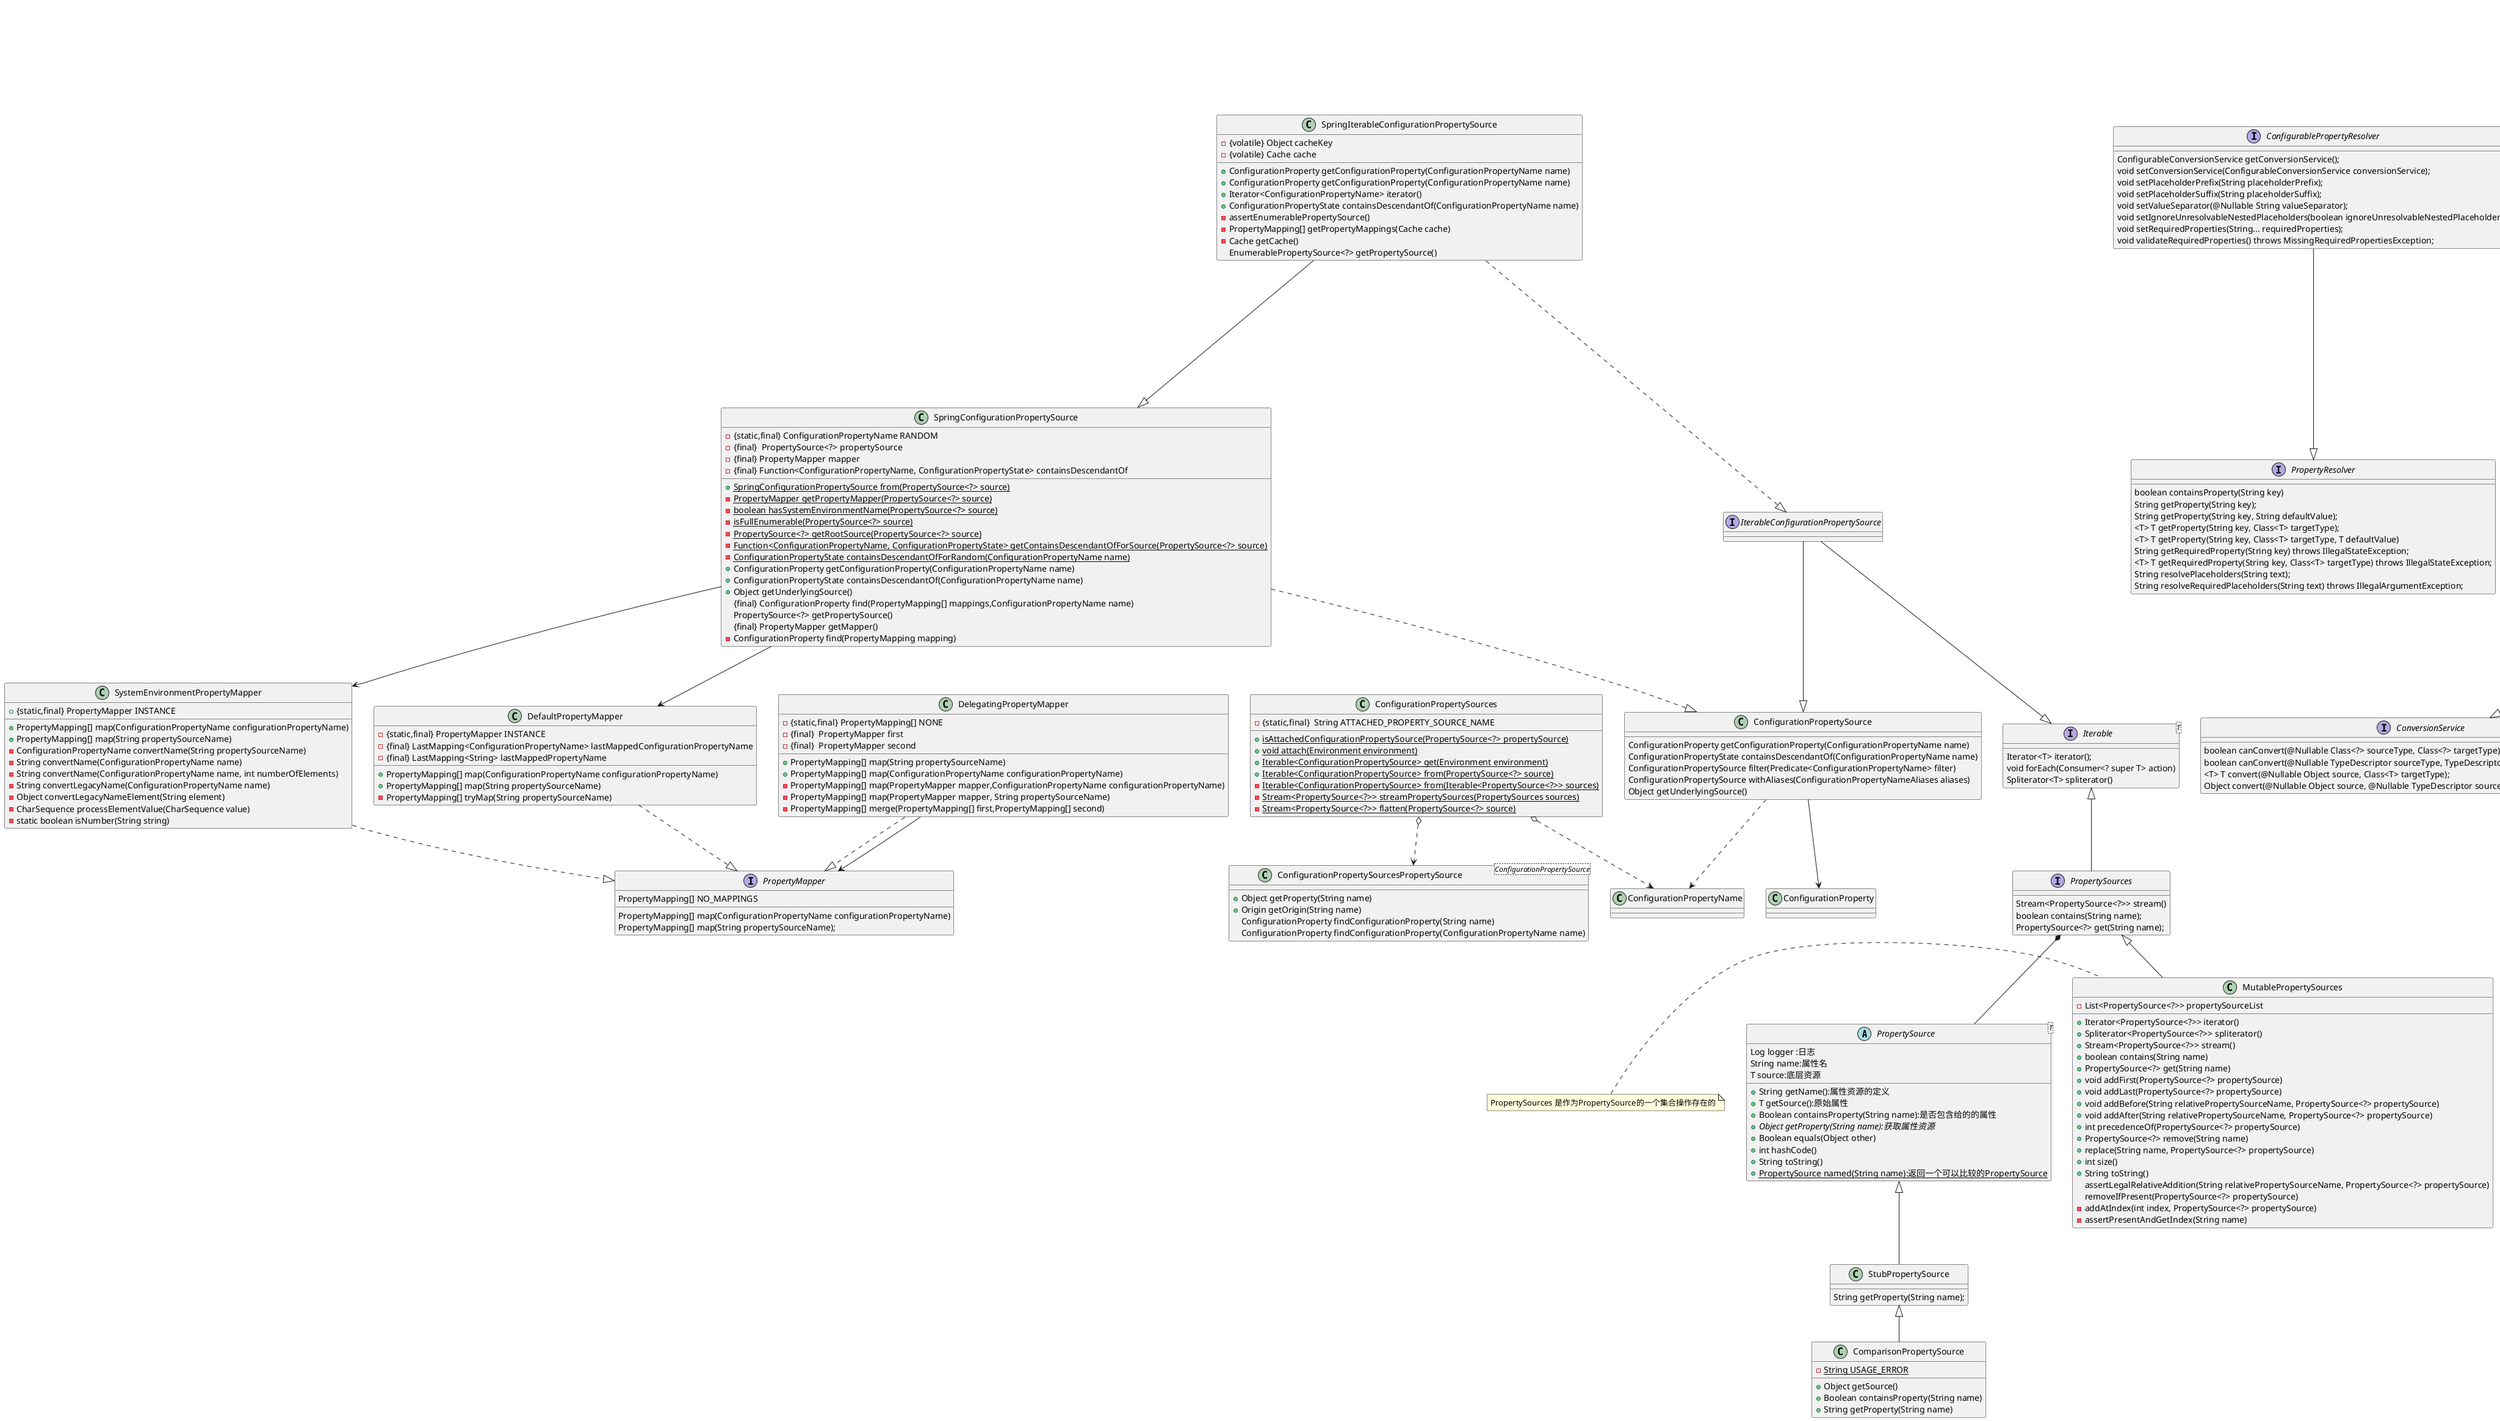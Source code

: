 @startuml
abstract class PropertySource<T>{
 Log logger :日志
 String name:属性名
 T source:底层资源
 + String getName():属性资源的定义
 + T getSource():原始属性
 + Boolean containsProperty(String name):是否包含给的的属性
 + {abstract} Object getProperty(String name):获取属性资源
 + Boolean equals(Object other)
 + int hashCode()
 + String toString()
 + {static} PropertySource named(String name):返回一个可以比较的PropertySource
}
class StubPropertySource{
 String getProperty(String name);
}
class ComparisonPropertySource{
  - {static} String USAGE_ERROR
  + Object getSource()
  + Boolean containsProperty(String name)
  + String getProperty(String name)
}
PropertySource <|-- StubPropertySource
StubPropertySource <|-- ComparisonPropertySource

interface Iterable<T>{
   Iterator<T> iterator();
   void forEach(Consumer<? super T> action)
   Spliterator<T> spliterator()
}
interface PropertySources{
 Stream<PropertySource<?>> stream()
 boolean contains(String name);
 PropertySource<?> get(String name);
}
class MutablePropertySources{
  - List<PropertySource<?>> propertySourceList
  + Iterator<PropertySource<?>> iterator()
  + Spliterator<PropertySource<?>> spliterator()
  + Stream<PropertySource<?>> stream()
  + boolean contains(String name)
  + PropertySource<?> get(String name)
  + void addFirst(PropertySource<?> propertySource)
  + void addLast(PropertySource<?> propertySource)
  + void addBefore(String relativePropertySourceName, PropertySource<?> propertySource)
  + void addAfter(String relativePropertySourceName, PropertySource<?> propertySource)
  + int precedenceOf(PropertySource<?> propertySource)
  + PropertySource<?> remove(String name)
  + replace(String name, PropertySource<?> propertySource)
  +  int size()
  + String toString()
  assertLegalRelativeAddition(String relativePropertySourceName, PropertySource<?> propertySource)
  removeIfPresent(PropertySource<?> propertySource)
  -addAtIndex(int index, PropertySource<?> propertySource)
  -assertPresentAndGetIndex(String name)
}
Iterable <|-- PropertySources
PropertySources <|-- MutablePropertySources
PropertySources *-- PropertySource
note left:PropertySources 是作为PropertySource的一个集合操作存在的


interface PropertyResolver{
 	boolean containsProperty(String key)
 	String getProperty(String key);
 	String getProperty(String key, String defaultValue);
 	<T> T getProperty(String key, Class<T> targetType);
 	<T> T getProperty(String key, Class<T> targetType, T defaultValue)
 	String getRequiredProperty(String key) throws IllegalStateException;
 	<T> T getRequiredProperty(String key, Class<T> targetType) throws IllegalStateException;
 	String resolvePlaceholders(String text);
 	String resolveRequiredPlaceholders(String text) throws IllegalArgumentException;
}
interface ConfigurablePropertyResolver{
  	ConfigurableConversionService getConversionService();
  	void setConversionService(ConfigurableConversionService conversionService);
  	void setPlaceholderPrefix(String placeholderPrefix);
  	void setPlaceholderSuffix(String placeholderSuffix);
  	void setValueSeparator(@Nullable String valueSeparator);
  	void setIgnoreUnresolvableNestedPlaceholders(boolean ignoreUnresolvableNestedPlaceholders);
  	void setRequiredProperties(String... requiredProperties);
  	void validateRequiredProperties() throws MissingRequiredPropertiesException;
}
abstract AbstractPropertyResolver{
  - ConfigurableConversionService conversionService
  - PropertyPlaceholderHelper nonStrictHelper
  - PropertyPlaceholderHelper strictHelper
  - boolean ignoreUnresolvableNestedPlaceholders
  - String placeholderPrefix
  - String placeholderSuffix
  - String valueSeparator
  - Set<String> requiredProperties
  + ConfigurableConversionService getConversionService()
  + void setConversionService(ConfigurableConversionService conversionService)
  + void setPlaceholderPrefix(String placeholderPrefix)
  + void setPlaceholderSuffix(String placeholderSuffix)
  + void setValueSeparator(@Nullable String valueSeparator)
  + void setIgnoreUnresolvableNestedPlaceholders(boolean ignoreUnresolvableNestedPlaceholders)
  + void setRequiredProperties(String... requiredProperties)
  + void void validateRequiredProperties()
  + boolean containsProperty(String key)
  + String getProperty(String key)
  + String getProperty(String key, String defaultValue)
  +  <T> T getProperty(String key, Class<T> targetType, T defaultValue)
  + String getRequiredProperty(String key) throws IllegalStateException
  +  <T> T getRequiredProperty(String key, Class<T> valueType) throws IllegalStateException
  +  String resolvePlaceholders(String text)
  +  String resolveRequiredPlaceholders(String text) throws IllegalArgumentException
   String resolveNestedPlaceholders(String value)
   convertValueIfNecessary(Object value, @Nullable Class<T> targetType)
   {abstract} String getPropertyAsRawString(String key)
  - PropertyPlaceholderHelper createPlaceholderHelper(boolean ignoreUnresolvablePlaceholders)
  - String doResolvePlaceholders(String text, PropertyPlaceholderHelper helper)

}
AbstractPropertyResolver --* ConfigurableConversionService
ConfigurablePropertyResolver --|>PropertyResolver



interface ConversionService{
boolean canConvert(@Nullable Class<?> sourceType, Class<?> targetType);
boolean canConvert(@Nullable TypeDescriptor sourceType, TypeDescriptor targetType);
<T> T convert(@Nullable Object source, Class<T> targetType);
Object convert(@Nullable Object source, @Nullable TypeDescriptor sourceType, TypeDescriptor targetType);
}
interface ConverterRegistry{
void addConverter(Converter<?, ?> converter);
<S, T> void addConverter(Class<S> sourceType, Class<T> targetType, Converter<? super S, ? extends T> converter);
void addConverter(GenericConverter converter);
void addConverterFactory(ConverterFactory<?, ?> factory);
void removeConvertible(Class<?> sourceType, Class<?> targetType);
}
class GenericConversionService{
  - {static}GenericConverter NO_OP_CONVERTER
  - {static} GenericConverter NO_MATCH
  - Converters converters
  - Map<ConverterCacheKey, GenericConverter> converterCache
  + void addConverter(Converter<?, ?> converter)
  + void addConverter(Class<S> sourceType, Class<T> targetType, Converter<? super S, ? extends T> converter)
  + void addConverter(GenericConverter converter)
  + void removeConvertible(Class<?> sourceType, Class<?> targetType)
  + boolean canConvert(@Nullable Class<?> sourceType, Class<?> targetType)
  + boolean canConvert(@Nullable TypeDescriptor sourceType, TypeDescriptor targetType)
  + boolean canBypassConvert(@Nullable TypeDescriptor sourceType, TypeDescriptor targetType)
  + <T> T convert(@Nullable Object source, Class<T> targetType)
  +  Object convert(@Nullable Object source, @Nullable TypeDescriptor sourceType, TypeDescriptor targetType)
  +  convert(@Nullable Object source, TypeDescriptor targetType)
  convertNullSource(@Nullable TypeDescriptor sourceType, TypeDescriptor targetType)
  getConverter(TypeDescriptor sourceType, TypeDescriptor targetType)
  getDefaultConverter(TypeDescriptor sourceType, TypeDescriptor targetType)
  - getRequiredTypeInfo(Class<?> converterClass, Class<?> genericIfc)
  - invalidateCache()
  - handleConverterNotFound(@Nullable Object source, @Nullable TypeDescriptor sourceType, TypeDescriptor targetType)
  — Object handleResult(@Nullable TypeDescriptor sourceType, TypeDescriptor targetType, @Nullable Object result)
  - void assertNotPrimitiveTargetType(@Nullable TypeDescriptor sourceType, TypeDescriptor targetType)
}
class ConverterCacheKey{
  -{final} TypeDescriptor sourceType
  -{final} TypeDescriptor targetType
  + boolean equals(Object other)
  + int hashCode()
  + String toString()
  + int compareTo(ConverterCacheKey other)
}
class Converters{
  - {final}Set<GenericConverter> globalConverters
  - {final}Map<ConvertiblePair, ConvertersForPair> converters
  + add(GenericConverter converter
  + void remove(Class<?> sourceType, Class<?> targetType)
  + GenericConverter find(TypeDescriptor sourceType, TypeDescriptor targetType)
  - ConvertersForPair getMatchableConverters(ConvertiblePair convertiblePair)
  - GenericConverter getRegisteredConverter(TypeDescriptor sourceType,TypeDescriptor targetType, ConvertiblePair convertiblePair)
  - List<Class<?>> getClassHierarchy(Class<?> type)
  -addInterfacesToClassHierarchy(Class<?> type, boolean asArray,List<Class<?>> hierarchy, Set<Class<?>> visited)
  - addToClassHierarchy(int index, Class<?> type, boolean asArray,List<Class<?>> hierarchy, Set<Class<?>> visited)
  + String toString()
  - List<String> getConverterStrings()
}
class ConvertersForPair{
 -{final} LinkedList<GenericConverter> converters = new LinkedList<>();
 +  void add(GenericConverter converter)
 + GenericConverter getConverter(TypeDescriptor sourceType, TypeDescriptor targetType)
 + String toString()
}

class ConverterAdapter{
  - Converter<Object, Object> converter
  - ConvertiblePair typeInfo
  - ResolvableType targetTyp
  +  Set<ConvertiblePair> getConvertibleTypes()
  + boolean matches(TypeDescriptor sourceType, TypeDescriptor targetType)
  + Object convert(@Nullable Object source, TypeDescriptor sourceType, TypeDescriptor targetType)
}
class ConverterFactoryAdapter{
  -{final} ConverterFactory<Object, Object> converterFactory
  -{final} ConvertiblePair typeInfo
  +Set<ConvertiblePair> getConvertibleTypes()
  +matches(TypeDescriptor sourceType, TypeDescriptor targetType)
  + convert(@Nullable Object source, TypeDescriptor sourceType, TypeDescriptor targetType)
  +  String toString()
}


interface ConditionalGenericConverter

interface Converter<S,T>{
Set<ConvertiblePair> getConvertibleTypes();
Object convert(@Nullable Object source, TypeDescriptor sourceType, TypeDescriptor targetType);

}
class ConvertiblePair{
  -{final}Class<?> sourceType
  -{final}Class<?> targetType
  + Class<?> getSourceType()
  + Class<?> getTargetType()
  + boolean equals(@Nullable Object other)
  + int hashCode()
  + String toString()
}
interface ConditionalConverter{
boolean matches(TypeDescriptor sourceType, TypeDescriptor targetType)
}
Converters <..o ConvertersForPair
Converters <..o Converter
ConverterFactoryAdapter ..|>ConditionalGenericConverter
ConverterAdapter ..|> ConditionalGenericConverter
ConditionalGenericConverter --|>Converter
ConditionalGenericConverter --|> ConditionalConverter
ConverterAdapter <..o ResolvableType
ConverterAdapter <..o ConvertiblePair
ConverterAdapter <..o Converter
GenericConversionService ..>ConverterCacheKey
GenericConversionService ..> ConverterAdapter
GenericConversionService ..>Converters
GenericConversionService ..|>ConfigurableConversionService
ConfigurableConversionService ..|> ConversionService
ConfigurableConversionService ..|> ConverterRegistry

class ResolvableType{
}
class SpringConfigurationPropertySource{
   -{static,final} ConfigurationPropertyName RANDOM
   -{final}  PropertySource<?> propertySource
   -{final} PropertyMapper mapper
   -{final} Function<ConfigurationPropertyName, ConfigurationPropertyState> containsDescendantOf
   +{static} SpringConfigurationPropertySource from(PropertySource<?> source)
   -{static} PropertyMapper getPropertyMapper(PropertySource<?> source)
   -{static} boolean hasSystemEnvironmentName(PropertySource<?> source)
   -{static} isFullEnumerable(PropertySource<?> source)
   -{static} PropertySource<?> getRootSource(PropertySource<?> source)
   -{static}  Function<ConfigurationPropertyName, ConfigurationPropertyState> getContainsDescendantOfForSource(PropertySource<?> source)
   -{static} ConfigurationPropertyState containsDescendantOfForRandom(ConfigurationPropertyName name)
   + ConfigurationProperty getConfigurationProperty(ConfigurationPropertyName name)
   + ConfigurationPropertyState containsDescendantOf(ConfigurationPropertyName name)
   + Object getUnderlyingSource()
     {final} ConfigurationProperty find(PropertyMapping[] mappings,ConfigurationPropertyName name)
     PropertySource<?> getPropertySource()
     {final} PropertyMapper getMapper()
   - ConfigurationProperty find(PropertyMapping mapping)
}

class ConfigurationPropertySourcesPropertySource<ConfigurationPropertySource>{
    +  Object getProperty(String name)
    +  Origin getOrigin(String name)
       ConfigurationProperty findConfigurationProperty(String name)
       ConfigurationProperty findConfigurationProperty(ConfigurationPropertyName name)
}
class  ConfigurationPropertySources{
    -{static,final}  String ATTACHED_PROPERTY_SOURCE_NAME
    +{static}isAttachedConfigurationPropertySource(PropertySource<?> propertySource)
    +{static} void attach(Environment environment)
    +{static}  Iterable<ConfigurationPropertySource> get(Environment environment)
    +{static}  Iterable<ConfigurationPropertySource> from(PropertySource<?> source)
    -{static} Iterable<ConfigurationPropertySource> from(Iterable<PropertySource<?>> sources)
    -{static}  Stream<PropertySource<?>> streamPropertySources(PropertySources sources)
    -{static} Stream<PropertySource<?>> flatten(PropertySource<?> source)
}
class DelegatingPropertyMapper{
     -{static,final} PropertyMapping[] NONE
     -{final}  PropertyMapper first
     -{final}  PropertyMapper second
     + PropertyMapping[] map(String propertySourceName)
     + PropertyMapping[] map(ConfigurationPropertyName configurationPropertyName)
     - PropertyMapping[] map(PropertyMapper mapper,ConfigurationPropertyName configurationPropertyName)
     - PropertyMapping[] map(PropertyMapper mapper, String propertySourceName)
     - PropertyMapping[] merge(PropertyMapping[] first,PropertyMapping[] second)
}
class SystemEnvironmentPropertyMapper{
    +{static,final} PropertyMapper INSTANCE
    + PropertyMapping[] map(ConfigurationPropertyName configurationPropertyName)
    + PropertyMapping[] map(String propertySourceName)
    - ConfigurationPropertyName convertName(String propertySourceName)
    - String convertName(ConfigurationPropertyName name)
    - String convertName(ConfigurationPropertyName name, int numberOfElements)
    - String convertLegacyName(ConfigurationPropertyName name)
    - Object convertLegacyNameElement(String element)
    - CharSequence processElementValue(CharSequence value)
    - static boolean isNumber(String string)

}
class DefaultPropertyMapper{
    -{static,final} PropertyMapper INSTANCE
    -{final} LastMapping<ConfigurationPropertyName> lastMappedConfigurationPropertyName
    -{final} LastMapping<String> lastMappedPropertyName
    + PropertyMapping[] map(ConfigurationPropertyName configurationPropertyName)
    + PropertyMapping[] map(String propertySourceName)
    - PropertyMapping[] tryMap(String propertySourceName)
}
class SpringIterableConfigurationPropertySource{
    -{volatile} Object cacheKey
    -{volatile} Cache cache
    +ConfigurationProperty getConfigurationProperty(ConfigurationPropertyName name)
    +ConfigurationProperty getConfigurationProperty(ConfigurationPropertyName name)
    + Iterator<ConfigurationPropertyName> iterator()
    + ConfigurationPropertyState containsDescendantOf(ConfigurationPropertyName name)
    - assertEnumerablePropertySource()
    - PropertyMapping[] getPropertyMappings(Cache cache)
    - Cache getCache()
      EnumerablePropertySource<?> getPropertySource()
}
class ConfigurationProperty{


}
class ConfigurationPropertySource{
  	 ConfigurationProperty getConfigurationProperty(ConfigurationPropertyName name)
     ConfigurationPropertyState containsDescendantOf(ConfigurationPropertyName name)
     ConfigurationPropertySource filter(Predicate<ConfigurationPropertyName> filter)
     ConfigurationPropertySource withAliases(ConfigurationPropertyNameAliases aliases)
     Object getUnderlyingSource()
}
SpringConfigurationPropertySource ..|> ConfigurationPropertySource
SpringIterableConfigurationPropertySource --|>SpringConfigurationPropertySource
SpringIterableConfigurationPropertySource ..|> IterableConfigurationPropertySource
ConfigurationPropertySource ..>ConfigurationPropertyName
ConfigurationPropertySources o..>ConfigurationPropertySourcesPropertySource
ConfigurationPropertySources o..>ConfigurationPropertyName
ConfigurationPropertySource --> ConfigurationProperty
interface IterableConfigurationPropertySource{
}
interface PropertyMapper{
    PropertyMapping[] NO_MAPPINGS
    PropertyMapping[] map(ConfigurationPropertyName configurationPropertyName)
    PropertyMapping[] map(String propertySourceName);
}
DelegatingPropertyMapper ..|> PropertyMapper
SystemEnvironmentPropertyMapper ..|> PropertyMapper
DefaultPropertyMapper ..|> PropertyMapper
DelegatingPropertyMapper -->PropertyMapper
SpringConfigurationPropertySource -->SystemEnvironmentPropertyMapper
SpringConfigurationPropertySource -->DefaultPropertyMapper
IterableConfigurationPropertySource --|>ConfigurationPropertySource
IterableConfigurationPropertySource --|>Iterable

interface ConfigurableConversionService <<empty>>
@enduml

